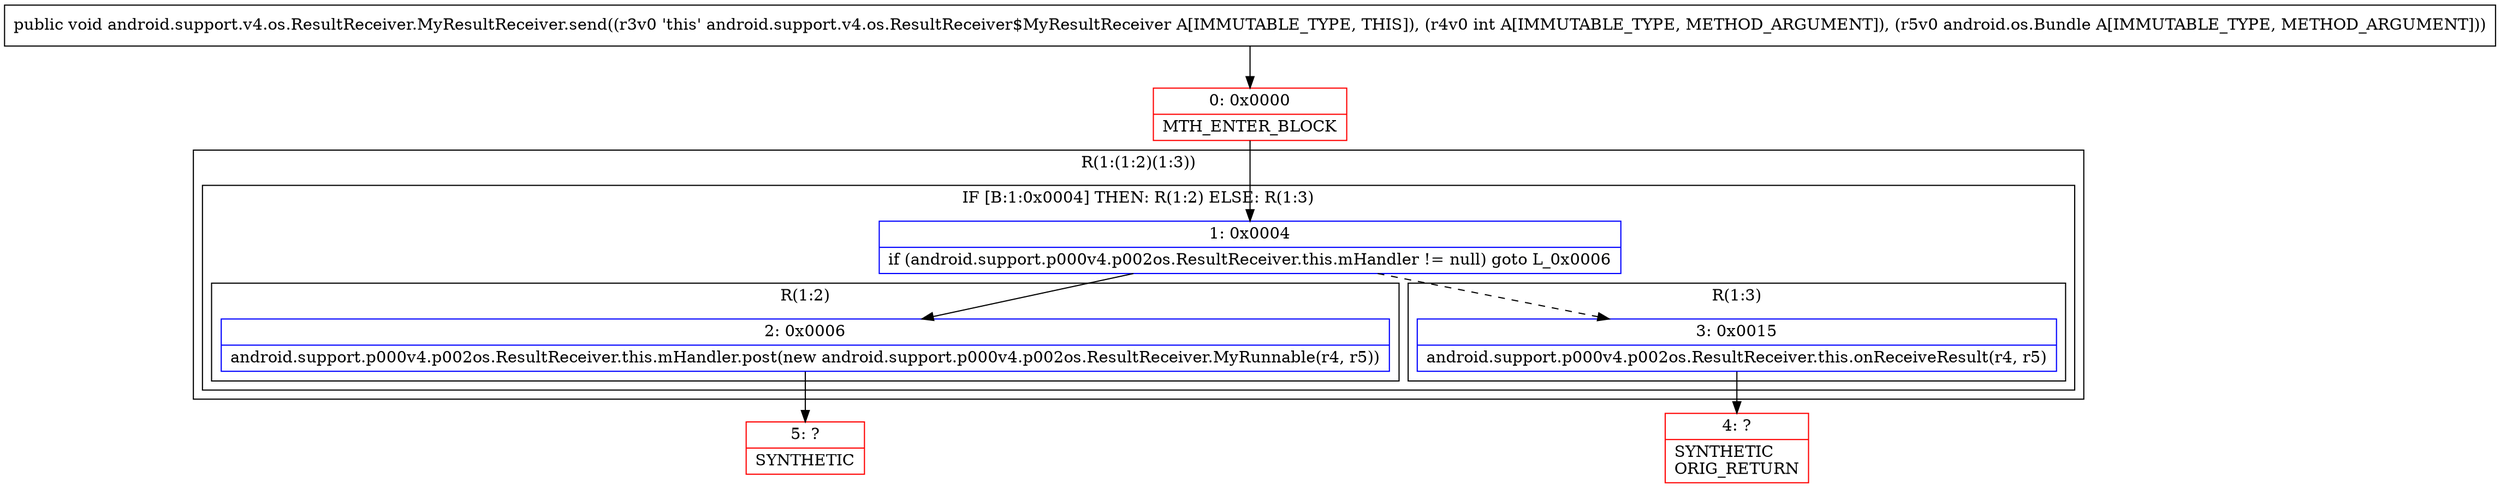 digraph "CFG forandroid.support.v4.os.ResultReceiver.MyResultReceiver.send(ILandroid\/os\/Bundle;)V" {
subgraph cluster_Region_1771677143 {
label = "R(1:(1:2)(1:3))";
node [shape=record,color=blue];
subgraph cluster_IfRegion_668789123 {
label = "IF [B:1:0x0004] THEN: R(1:2) ELSE: R(1:3)";
node [shape=record,color=blue];
Node_1 [shape=record,label="{1\:\ 0x0004|if (android.support.p000v4.p002os.ResultReceiver.this.mHandler != null) goto L_0x0006\l}"];
subgraph cluster_Region_863534398 {
label = "R(1:2)";
node [shape=record,color=blue];
Node_2 [shape=record,label="{2\:\ 0x0006|android.support.p000v4.p002os.ResultReceiver.this.mHandler.post(new android.support.p000v4.p002os.ResultReceiver.MyRunnable(r4, r5))\l}"];
}
subgraph cluster_Region_1109363159 {
label = "R(1:3)";
node [shape=record,color=blue];
Node_3 [shape=record,label="{3\:\ 0x0015|android.support.p000v4.p002os.ResultReceiver.this.onReceiveResult(r4, r5)\l}"];
}
}
}
Node_0 [shape=record,color=red,label="{0\:\ 0x0000|MTH_ENTER_BLOCK\l}"];
Node_4 [shape=record,color=red,label="{4\:\ ?|SYNTHETIC\lORIG_RETURN\l}"];
Node_5 [shape=record,color=red,label="{5\:\ ?|SYNTHETIC\l}"];
MethodNode[shape=record,label="{public void android.support.v4.os.ResultReceiver.MyResultReceiver.send((r3v0 'this' android.support.v4.os.ResultReceiver$MyResultReceiver A[IMMUTABLE_TYPE, THIS]), (r4v0 int A[IMMUTABLE_TYPE, METHOD_ARGUMENT]), (r5v0 android.os.Bundle A[IMMUTABLE_TYPE, METHOD_ARGUMENT])) }"];
MethodNode -> Node_0;
Node_1 -> Node_2;
Node_1 -> Node_3[style=dashed];
Node_2 -> Node_5;
Node_3 -> Node_4;
Node_0 -> Node_1;
}

